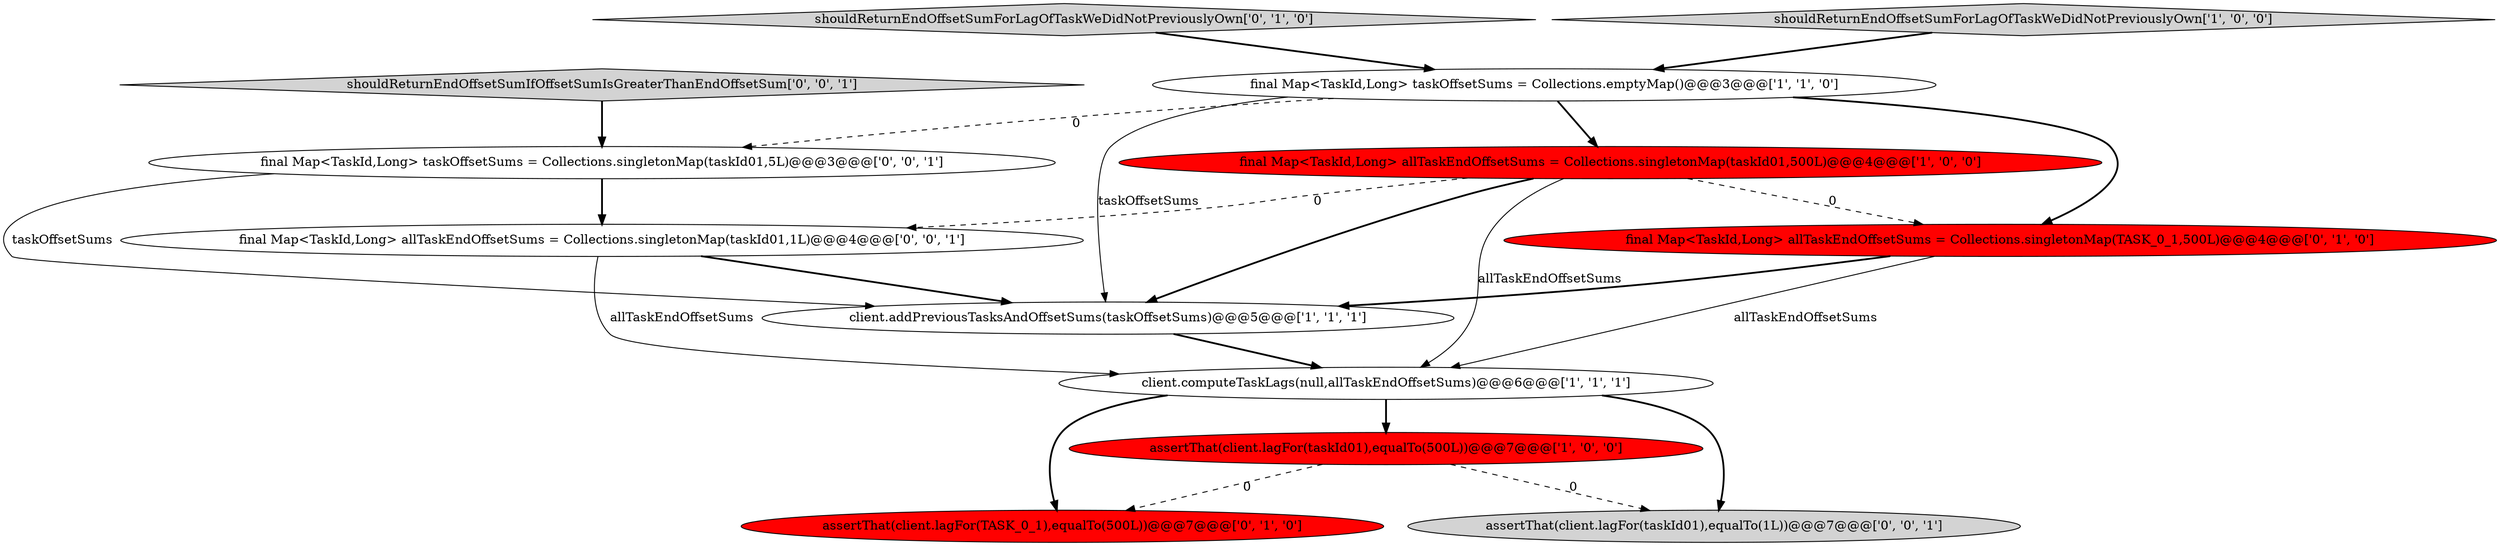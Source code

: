 digraph {
2 [style = filled, label = "final Map<TaskId,Long> allTaskEndOffsetSums = Collections.singletonMap(taskId01,500L)@@@4@@@['1', '0', '0']", fillcolor = red, shape = ellipse image = "AAA1AAABBB1BBB"];
7 [style = filled, label = "assertThat(client.lagFor(TASK_0_1),equalTo(500L))@@@7@@@['0', '1', '0']", fillcolor = red, shape = ellipse image = "AAA1AAABBB2BBB"];
5 [style = filled, label = "assertThat(client.lagFor(taskId01),equalTo(500L))@@@7@@@['1', '0', '0']", fillcolor = red, shape = ellipse image = "AAA1AAABBB1BBB"];
8 [style = filled, label = "shouldReturnEndOffsetSumForLagOfTaskWeDidNotPreviouslyOwn['0', '1', '0']", fillcolor = lightgray, shape = diamond image = "AAA0AAABBB2BBB"];
9 [style = filled, label = "shouldReturnEndOffsetSumIfOffsetSumIsGreaterThanEndOffsetSum['0', '0', '1']", fillcolor = lightgray, shape = diamond image = "AAA0AAABBB3BBB"];
10 [style = filled, label = "final Map<TaskId,Long> taskOffsetSums = Collections.singletonMap(taskId01,5L)@@@3@@@['0', '0', '1']", fillcolor = white, shape = ellipse image = "AAA0AAABBB3BBB"];
11 [style = filled, label = "final Map<TaskId,Long> allTaskEndOffsetSums = Collections.singletonMap(taskId01,1L)@@@4@@@['0', '0', '1']", fillcolor = white, shape = ellipse image = "AAA0AAABBB3BBB"];
0 [style = filled, label = "shouldReturnEndOffsetSumForLagOfTaskWeDidNotPreviouslyOwn['1', '0', '0']", fillcolor = lightgray, shape = diamond image = "AAA0AAABBB1BBB"];
12 [style = filled, label = "assertThat(client.lagFor(taskId01),equalTo(1L))@@@7@@@['0', '0', '1']", fillcolor = lightgray, shape = ellipse image = "AAA0AAABBB3BBB"];
1 [style = filled, label = "client.addPreviousTasksAndOffsetSums(taskOffsetSums)@@@5@@@['1', '1', '1']", fillcolor = white, shape = ellipse image = "AAA0AAABBB1BBB"];
3 [style = filled, label = "client.computeTaskLags(null,allTaskEndOffsetSums)@@@6@@@['1', '1', '1']", fillcolor = white, shape = ellipse image = "AAA0AAABBB1BBB"];
4 [style = filled, label = "final Map<TaskId,Long> taskOffsetSums = Collections.emptyMap()@@@3@@@['1', '1', '0']", fillcolor = white, shape = ellipse image = "AAA0AAABBB1BBB"];
6 [style = filled, label = "final Map<TaskId,Long> allTaskEndOffsetSums = Collections.singletonMap(TASK_0_1,500L)@@@4@@@['0', '1', '0']", fillcolor = red, shape = ellipse image = "AAA1AAABBB2BBB"];
5->12 [style = dashed, label="0"];
11->3 [style = solid, label="allTaskEndOffsetSums"];
4->6 [style = bold, label=""];
11->1 [style = bold, label=""];
2->1 [style = bold, label=""];
6->3 [style = solid, label="allTaskEndOffsetSums"];
4->1 [style = solid, label="taskOffsetSums"];
1->3 [style = bold, label=""];
4->2 [style = bold, label=""];
3->12 [style = bold, label=""];
9->10 [style = bold, label=""];
6->1 [style = bold, label=""];
3->5 [style = bold, label=""];
3->7 [style = bold, label=""];
0->4 [style = bold, label=""];
2->3 [style = solid, label="allTaskEndOffsetSums"];
2->6 [style = dashed, label="0"];
2->11 [style = dashed, label="0"];
10->1 [style = solid, label="taskOffsetSums"];
8->4 [style = bold, label=""];
5->7 [style = dashed, label="0"];
4->10 [style = dashed, label="0"];
10->11 [style = bold, label=""];
}

